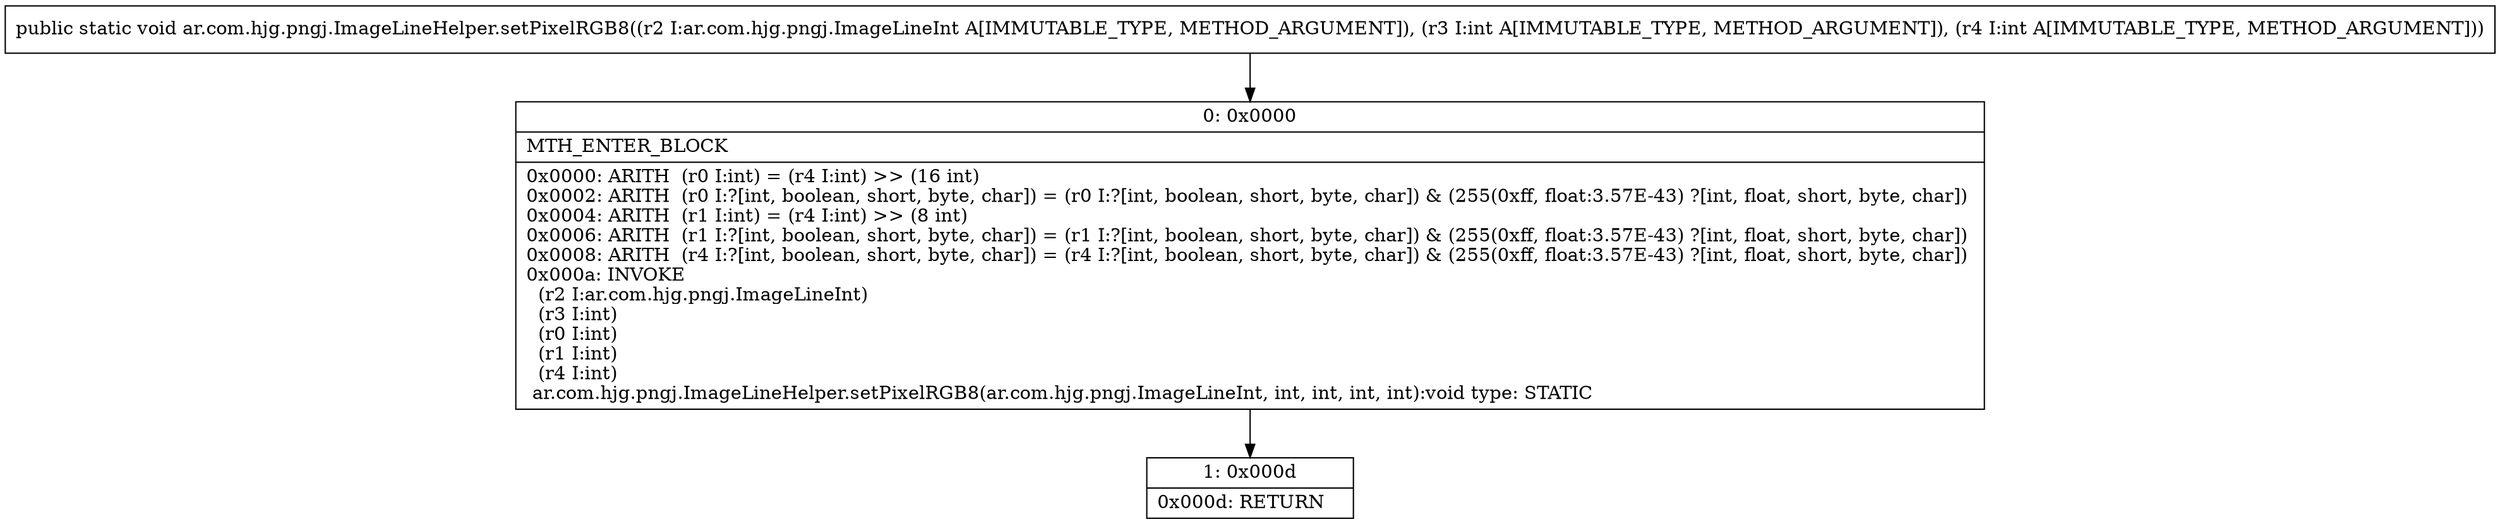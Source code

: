 digraph "CFG forar.com.hjg.pngj.ImageLineHelper.setPixelRGB8(Lar\/com\/hjg\/pngj\/ImageLineInt;II)V" {
Node_0 [shape=record,label="{0\:\ 0x0000|MTH_ENTER_BLOCK\l|0x0000: ARITH  (r0 I:int) = (r4 I:int) \>\> (16 int) \l0x0002: ARITH  (r0 I:?[int, boolean, short, byte, char]) = (r0 I:?[int, boolean, short, byte, char]) & (255(0xff, float:3.57E\-43) ?[int, float, short, byte, char]) \l0x0004: ARITH  (r1 I:int) = (r4 I:int) \>\> (8 int) \l0x0006: ARITH  (r1 I:?[int, boolean, short, byte, char]) = (r1 I:?[int, boolean, short, byte, char]) & (255(0xff, float:3.57E\-43) ?[int, float, short, byte, char]) \l0x0008: ARITH  (r4 I:?[int, boolean, short, byte, char]) = (r4 I:?[int, boolean, short, byte, char]) & (255(0xff, float:3.57E\-43) ?[int, float, short, byte, char]) \l0x000a: INVOKE  \l  (r2 I:ar.com.hjg.pngj.ImageLineInt)\l  (r3 I:int)\l  (r0 I:int)\l  (r1 I:int)\l  (r4 I:int)\l ar.com.hjg.pngj.ImageLineHelper.setPixelRGB8(ar.com.hjg.pngj.ImageLineInt, int, int, int, int):void type: STATIC \l}"];
Node_1 [shape=record,label="{1\:\ 0x000d|0x000d: RETURN   \l}"];
MethodNode[shape=record,label="{public static void ar.com.hjg.pngj.ImageLineHelper.setPixelRGB8((r2 I:ar.com.hjg.pngj.ImageLineInt A[IMMUTABLE_TYPE, METHOD_ARGUMENT]), (r3 I:int A[IMMUTABLE_TYPE, METHOD_ARGUMENT]), (r4 I:int A[IMMUTABLE_TYPE, METHOD_ARGUMENT])) }"];
MethodNode -> Node_0;
Node_0 -> Node_1;
}

